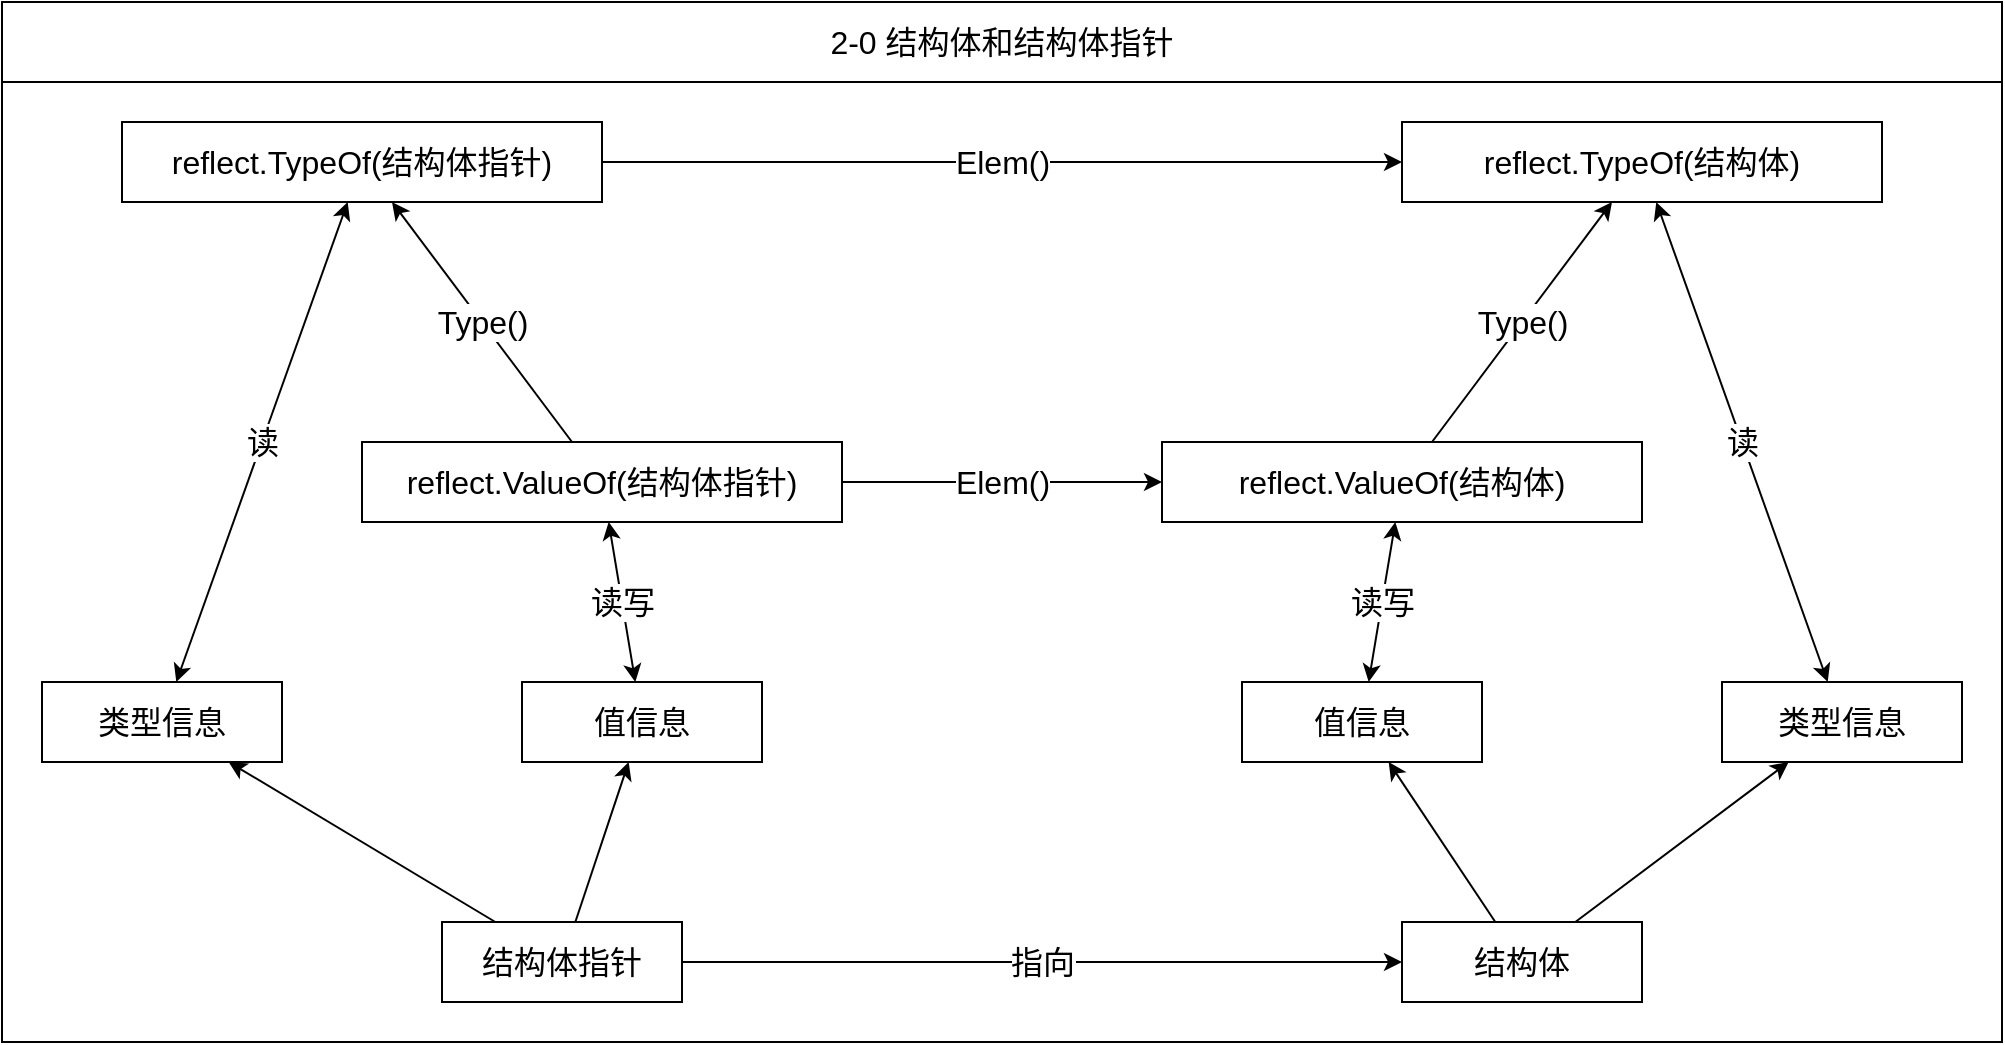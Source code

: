 <mxfile version="17.4.2" type="device"><diagram id="xqOhFpm7kvjvPH2sqmhI" name="第 1 页"><mxGraphModel dx="1088" dy="794" grid="1" gridSize="10" guides="0" tooltips="1" connect="1" arrows="0" fold="1" page="1" pageScale="1" pageWidth="827" pageHeight="1169" math="0" shadow="0"><root><mxCell id="0"/><mxCell id="1" parent="0"/><mxCell id="9-bH7dRSAJUOJHWkZ_xR-1" value="reflect.TypeOf(结构体指针)" style="rounded=0;whiteSpace=wrap;html=1;fillColor=none;fontSize=16;" vertex="1" parent="1"><mxGeometry x="160" y="120" width="240" height="40" as="geometry"/></mxCell><mxCell id="9-bH7dRSAJUOJHWkZ_xR-2" value="reflect.TypeOf(结构体)" style="rounded=0;whiteSpace=wrap;html=1;fillColor=none;fontSize=16;" vertex="1" parent="1"><mxGeometry x="800" y="120" width="240" height="40" as="geometry"/></mxCell><mxCell id="9-bH7dRSAJUOJHWkZ_xR-3" value="结构体指针" style="rounded=0;whiteSpace=wrap;html=1;fillColor=none;fontSize=16;" vertex="1" parent="1"><mxGeometry x="320" y="520" width="120" height="40" as="geometry"/></mxCell><mxCell id="9-bH7dRSAJUOJHWkZ_xR-4" value="结构体" style="rounded=0;whiteSpace=wrap;html=1;fillColor=none;fontSize=16;" vertex="1" parent="1"><mxGeometry x="800" y="520" width="120" height="40" as="geometry"/></mxCell><mxCell id="9-bH7dRSAJUOJHWkZ_xR-5" value="类型信息" style="rounded=0;whiteSpace=wrap;html=1;fillColor=none;fontSize=16;" vertex="1" parent="1"><mxGeometry x="120" y="400" width="120" height="40" as="geometry"/></mxCell><mxCell id="9-bH7dRSAJUOJHWkZ_xR-6" value="值信息" style="rounded=0;whiteSpace=wrap;html=1;fillColor=none;fontSize=16;" vertex="1" parent="1"><mxGeometry x="360" y="400" width="120" height="40" as="geometry"/></mxCell><mxCell id="9-bH7dRSAJUOJHWkZ_xR-7" value="类型信息" style="rounded=0;whiteSpace=wrap;html=1;fillColor=none;fontSize=16;" vertex="1" parent="1"><mxGeometry x="960" y="400" width="120" height="40" as="geometry"/></mxCell><mxCell id="9-bH7dRSAJUOJHWkZ_xR-8" value="值信息" style="rounded=0;whiteSpace=wrap;html=1;fillColor=none;fontSize=16;" vertex="1" parent="1"><mxGeometry x="720" y="400" width="120" height="40" as="geometry"/></mxCell><mxCell id="9-bH7dRSAJUOJHWkZ_xR-9" value="reflect.ValueOf(结构体指针)" style="rounded=0;whiteSpace=wrap;html=1;fillColor=none;fontSize=16;" vertex="1" parent="1"><mxGeometry x="280" y="280" width="240" height="40" as="geometry"/></mxCell><mxCell id="9-bH7dRSAJUOJHWkZ_xR-11" style="rounded=0;orthogonalLoop=1;jettySize=auto;html=1;fontSize=16;startArrow=classic;startFill=1;" edge="1" parent="1" source="9-bH7dRSAJUOJHWkZ_xR-10" target="9-bH7dRSAJUOJHWkZ_xR-8"><mxGeometry relative="1" as="geometry"/></mxCell><mxCell id="9-bH7dRSAJUOJHWkZ_xR-12" value="读写" style="edgeLabel;html=1;align=center;verticalAlign=middle;resizable=0;points=[];fontSize=16;" vertex="1" connectable="0" parent="9-bH7dRSAJUOJHWkZ_xR-11"><mxGeometry relative="1" as="geometry"><mxPoint as="offset"/></mxGeometry></mxCell><mxCell id="9-bH7dRSAJUOJHWkZ_xR-10" value="reflect.ValueOf(结构体)" style="rounded=0;whiteSpace=wrap;html=1;fillColor=none;fontSize=16;" vertex="1" parent="1"><mxGeometry x="680" y="280" width="240" height="40" as="geometry"/></mxCell><mxCell id="9-bH7dRSAJUOJHWkZ_xR-13" style="rounded=0;orthogonalLoop=1;jettySize=auto;html=1;fontSize=16;startArrow=classic;startFill=1;" edge="1" parent="1" source="9-bH7dRSAJUOJHWkZ_xR-9" target="9-bH7dRSAJUOJHWkZ_xR-6"><mxGeometry relative="1" as="geometry"><mxPoint x="870" y="310" as="sourcePoint"/><mxPoint x="870" y="430" as="targetPoint"/></mxGeometry></mxCell><mxCell id="9-bH7dRSAJUOJHWkZ_xR-14" value="读写" style="edgeLabel;html=1;align=center;verticalAlign=middle;resizable=0;points=[];fontSize=16;" vertex="1" connectable="0" parent="9-bH7dRSAJUOJHWkZ_xR-13"><mxGeometry relative="1" as="geometry"><mxPoint as="offset"/></mxGeometry></mxCell><mxCell id="9-bH7dRSAJUOJHWkZ_xR-15" style="rounded=0;orthogonalLoop=1;jettySize=auto;html=1;fontSize=16;startArrow=classic;startFill=1;" edge="1" parent="1" source="9-bH7dRSAJUOJHWkZ_xR-2" target="9-bH7dRSAJUOJHWkZ_xR-7"><mxGeometry relative="1" as="geometry"><mxPoint x="870" y="310" as="sourcePoint"/><mxPoint x="870" y="430" as="targetPoint"/></mxGeometry></mxCell><mxCell id="9-bH7dRSAJUOJHWkZ_xR-16" value="读" style="edgeLabel;html=1;align=center;verticalAlign=middle;resizable=0;points=[];fontSize=16;" vertex="1" connectable="0" parent="9-bH7dRSAJUOJHWkZ_xR-15"><mxGeometry relative="1" as="geometry"><mxPoint as="offset"/></mxGeometry></mxCell><mxCell id="9-bH7dRSAJUOJHWkZ_xR-17" style="rounded=0;orthogonalLoop=1;jettySize=auto;html=1;fontSize=16;startArrow=classic;startFill=1;" edge="1" parent="1" source="9-bH7dRSAJUOJHWkZ_xR-1" target="9-bH7dRSAJUOJHWkZ_xR-5"><mxGeometry relative="1" as="geometry"><mxPoint x="710" y="230" as="sourcePoint"/><mxPoint x="640" y="370" as="targetPoint"/></mxGeometry></mxCell><mxCell id="9-bH7dRSAJUOJHWkZ_xR-18" value="读" style="edgeLabel;html=1;align=center;verticalAlign=middle;resizable=0;points=[];fontSize=16;" vertex="1" connectable="0" parent="9-bH7dRSAJUOJHWkZ_xR-17"><mxGeometry relative="1" as="geometry"><mxPoint as="offset"/></mxGeometry></mxCell><mxCell id="9-bH7dRSAJUOJHWkZ_xR-19" value="" style="endArrow=classic;html=1;rounded=0;fontSize=16;" edge="1" parent="1" source="9-bH7dRSAJUOJHWkZ_xR-3" target="9-bH7dRSAJUOJHWkZ_xR-5"><mxGeometry width="50" height="50" relative="1" as="geometry"><mxPoint x="480" y="300" as="sourcePoint"/><mxPoint x="530" y="250" as="targetPoint"/></mxGeometry></mxCell><mxCell id="9-bH7dRSAJUOJHWkZ_xR-20" value="" style="endArrow=classic;html=1;rounded=0;fontSize=16;" edge="1" parent="1" source="9-bH7dRSAJUOJHWkZ_xR-3" target="9-bH7dRSAJUOJHWkZ_xR-6"><mxGeometry width="50" height="50" relative="1" as="geometry"><mxPoint x="280" y="450" as="sourcePoint"/><mxPoint x="220" y="410" as="targetPoint"/></mxGeometry></mxCell><mxCell id="9-bH7dRSAJUOJHWkZ_xR-21" value="" style="endArrow=classic;html=1;rounded=0;fontSize=16;" edge="1" parent="1" source="9-bH7dRSAJUOJHWkZ_xR-9" target="9-bH7dRSAJUOJHWkZ_xR-1"><mxGeometry width="50" height="50" relative="1" as="geometry"><mxPoint x="330" y="490" as="sourcePoint"/><mxPoint x="400" y="420" as="targetPoint"/></mxGeometry></mxCell><mxCell id="9-bH7dRSAJUOJHWkZ_xR-22" value="Type()" style="edgeLabel;html=1;align=center;verticalAlign=middle;resizable=0;points=[];fontSize=16;" vertex="1" connectable="0" parent="9-bH7dRSAJUOJHWkZ_xR-21"><mxGeometry relative="1" as="geometry"><mxPoint as="offset"/></mxGeometry></mxCell><mxCell id="9-bH7dRSAJUOJHWkZ_xR-23" value="" style="endArrow=classic;html=1;rounded=0;fontSize=16;" edge="1" parent="1" source="9-bH7dRSAJUOJHWkZ_xR-10" target="9-bH7dRSAJUOJHWkZ_xR-2"><mxGeometry width="50" height="50" relative="1" as="geometry"><mxPoint x="415.714" y="290" as="sourcePoint"/><mxPoint x="294.286" y="190" as="targetPoint"/></mxGeometry></mxCell><mxCell id="9-bH7dRSAJUOJHWkZ_xR-24" value="Type()" style="edgeLabel;html=1;align=center;verticalAlign=middle;resizable=0;points=[];fontSize=16;" vertex="1" connectable="0" parent="9-bH7dRSAJUOJHWkZ_xR-23"><mxGeometry relative="1" as="geometry"><mxPoint as="offset"/></mxGeometry></mxCell><mxCell id="9-bH7dRSAJUOJHWkZ_xR-25" value="" style="endArrow=classic;html=1;rounded=0;fontSize=16;" edge="1" parent="1" source="9-bH7dRSAJUOJHWkZ_xR-1" target="9-bH7dRSAJUOJHWkZ_xR-2"><mxGeometry width="50" height="50" relative="1" as="geometry"><mxPoint x="415.714" y="290" as="sourcePoint"/><mxPoint x="294.286" y="190" as="targetPoint"/></mxGeometry></mxCell><mxCell id="9-bH7dRSAJUOJHWkZ_xR-26" value="Elem()" style="edgeLabel;html=1;align=center;verticalAlign=middle;resizable=0;points=[];fontSize=16;" vertex="1" connectable="0" parent="9-bH7dRSAJUOJHWkZ_xR-25"><mxGeometry relative="1" as="geometry"><mxPoint as="offset"/></mxGeometry></mxCell><mxCell id="9-bH7dRSAJUOJHWkZ_xR-27" value="" style="endArrow=classic;html=1;rounded=0;fontSize=16;" edge="1" parent="1" source="9-bH7dRSAJUOJHWkZ_xR-9" target="9-bH7dRSAJUOJHWkZ_xR-10"><mxGeometry width="50" height="50" relative="1" as="geometry"><mxPoint x="390" y="180.667" as="sourcePoint"/><mxPoint x="600" y="199.333" as="targetPoint"/></mxGeometry></mxCell><mxCell id="9-bH7dRSAJUOJHWkZ_xR-28" value="Elem()" style="edgeLabel;html=1;align=center;verticalAlign=middle;resizable=0;points=[];fontSize=16;" vertex="1" connectable="0" parent="9-bH7dRSAJUOJHWkZ_xR-27"><mxGeometry relative="1" as="geometry"><mxPoint as="offset"/></mxGeometry></mxCell><mxCell id="9-bH7dRSAJUOJHWkZ_xR-29" value="" style="endArrow=classic;html=1;rounded=0;fontSize=16;" edge="1" parent="1" source="9-bH7dRSAJUOJHWkZ_xR-4" target="9-bH7dRSAJUOJHWkZ_xR-8"><mxGeometry width="50" height="50" relative="1" as="geometry"><mxPoint x="420" y="540" as="sourcePoint"/><mxPoint x="420" y="420" as="targetPoint"/></mxGeometry></mxCell><mxCell id="9-bH7dRSAJUOJHWkZ_xR-30" value="" style="endArrow=classic;html=1;rounded=0;fontSize=16;" edge="1" parent="1" source="9-bH7dRSAJUOJHWkZ_xR-4" target="9-bH7dRSAJUOJHWkZ_xR-7"><mxGeometry width="50" height="50" relative="1" as="geometry"><mxPoint x="816.364" y="520" as="sourcePoint"/><mxPoint x="733.636" y="450" as="targetPoint"/></mxGeometry></mxCell><mxCell id="9-bH7dRSAJUOJHWkZ_xR-31" value="" style="endArrow=classic;html=1;rounded=0;fontSize=16;" edge="1" parent="1" source="9-bH7dRSAJUOJHWkZ_xR-3" target="9-bH7dRSAJUOJHWkZ_xR-4"><mxGeometry width="50" height="50" relative="1" as="geometry"><mxPoint x="420" y="540" as="sourcePoint"/><mxPoint x="420" y="420" as="targetPoint"/></mxGeometry></mxCell><mxCell id="9-bH7dRSAJUOJHWkZ_xR-32" value="指向" style="edgeLabel;html=1;align=center;verticalAlign=middle;resizable=0;points=[];fontSize=16;" vertex="1" connectable="0" parent="9-bH7dRSAJUOJHWkZ_xR-31"><mxGeometry relative="1" as="geometry"><mxPoint as="offset"/></mxGeometry></mxCell><mxCell id="9-bH7dRSAJUOJHWkZ_xR-33" value="" style="rounded=0;whiteSpace=wrap;html=1;fontSize=16;fillColor=none;" vertex="1" parent="1"><mxGeometry x="100" y="100" width="1000" height="480" as="geometry"/></mxCell><mxCell id="9-bH7dRSAJUOJHWkZ_xR-34" value="2-0 结构体和结构体指针" style="rounded=0;whiteSpace=wrap;html=1;fontSize=16;fillColor=none;" vertex="1" parent="1"><mxGeometry x="100" y="60" width="1000" height="40" as="geometry"/></mxCell></root></mxGraphModel></diagram></mxfile>